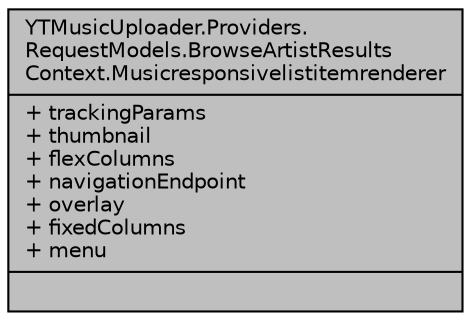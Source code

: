 digraph "YTMusicUploader.Providers.RequestModels.BrowseArtistResultsContext.Musicresponsivelistitemrenderer"
{
 // LATEX_PDF_SIZE
  edge [fontname="Helvetica",fontsize="10",labelfontname="Helvetica",labelfontsize="10"];
  node [fontname="Helvetica",fontsize="10",shape=record];
  Node1 [label="{YTMusicUploader.Providers.\lRequestModels.BrowseArtistResults\lContext.Musicresponsivelistitemrenderer\n|+ trackingParams\l+ thumbnail\l+ flexColumns\l+ navigationEndpoint\l+ overlay\l+ fixedColumns\l+ menu\l|}",height=0.2,width=0.4,color="black", fillcolor="grey75", style="filled", fontcolor="black",tooltip=" "];
}
